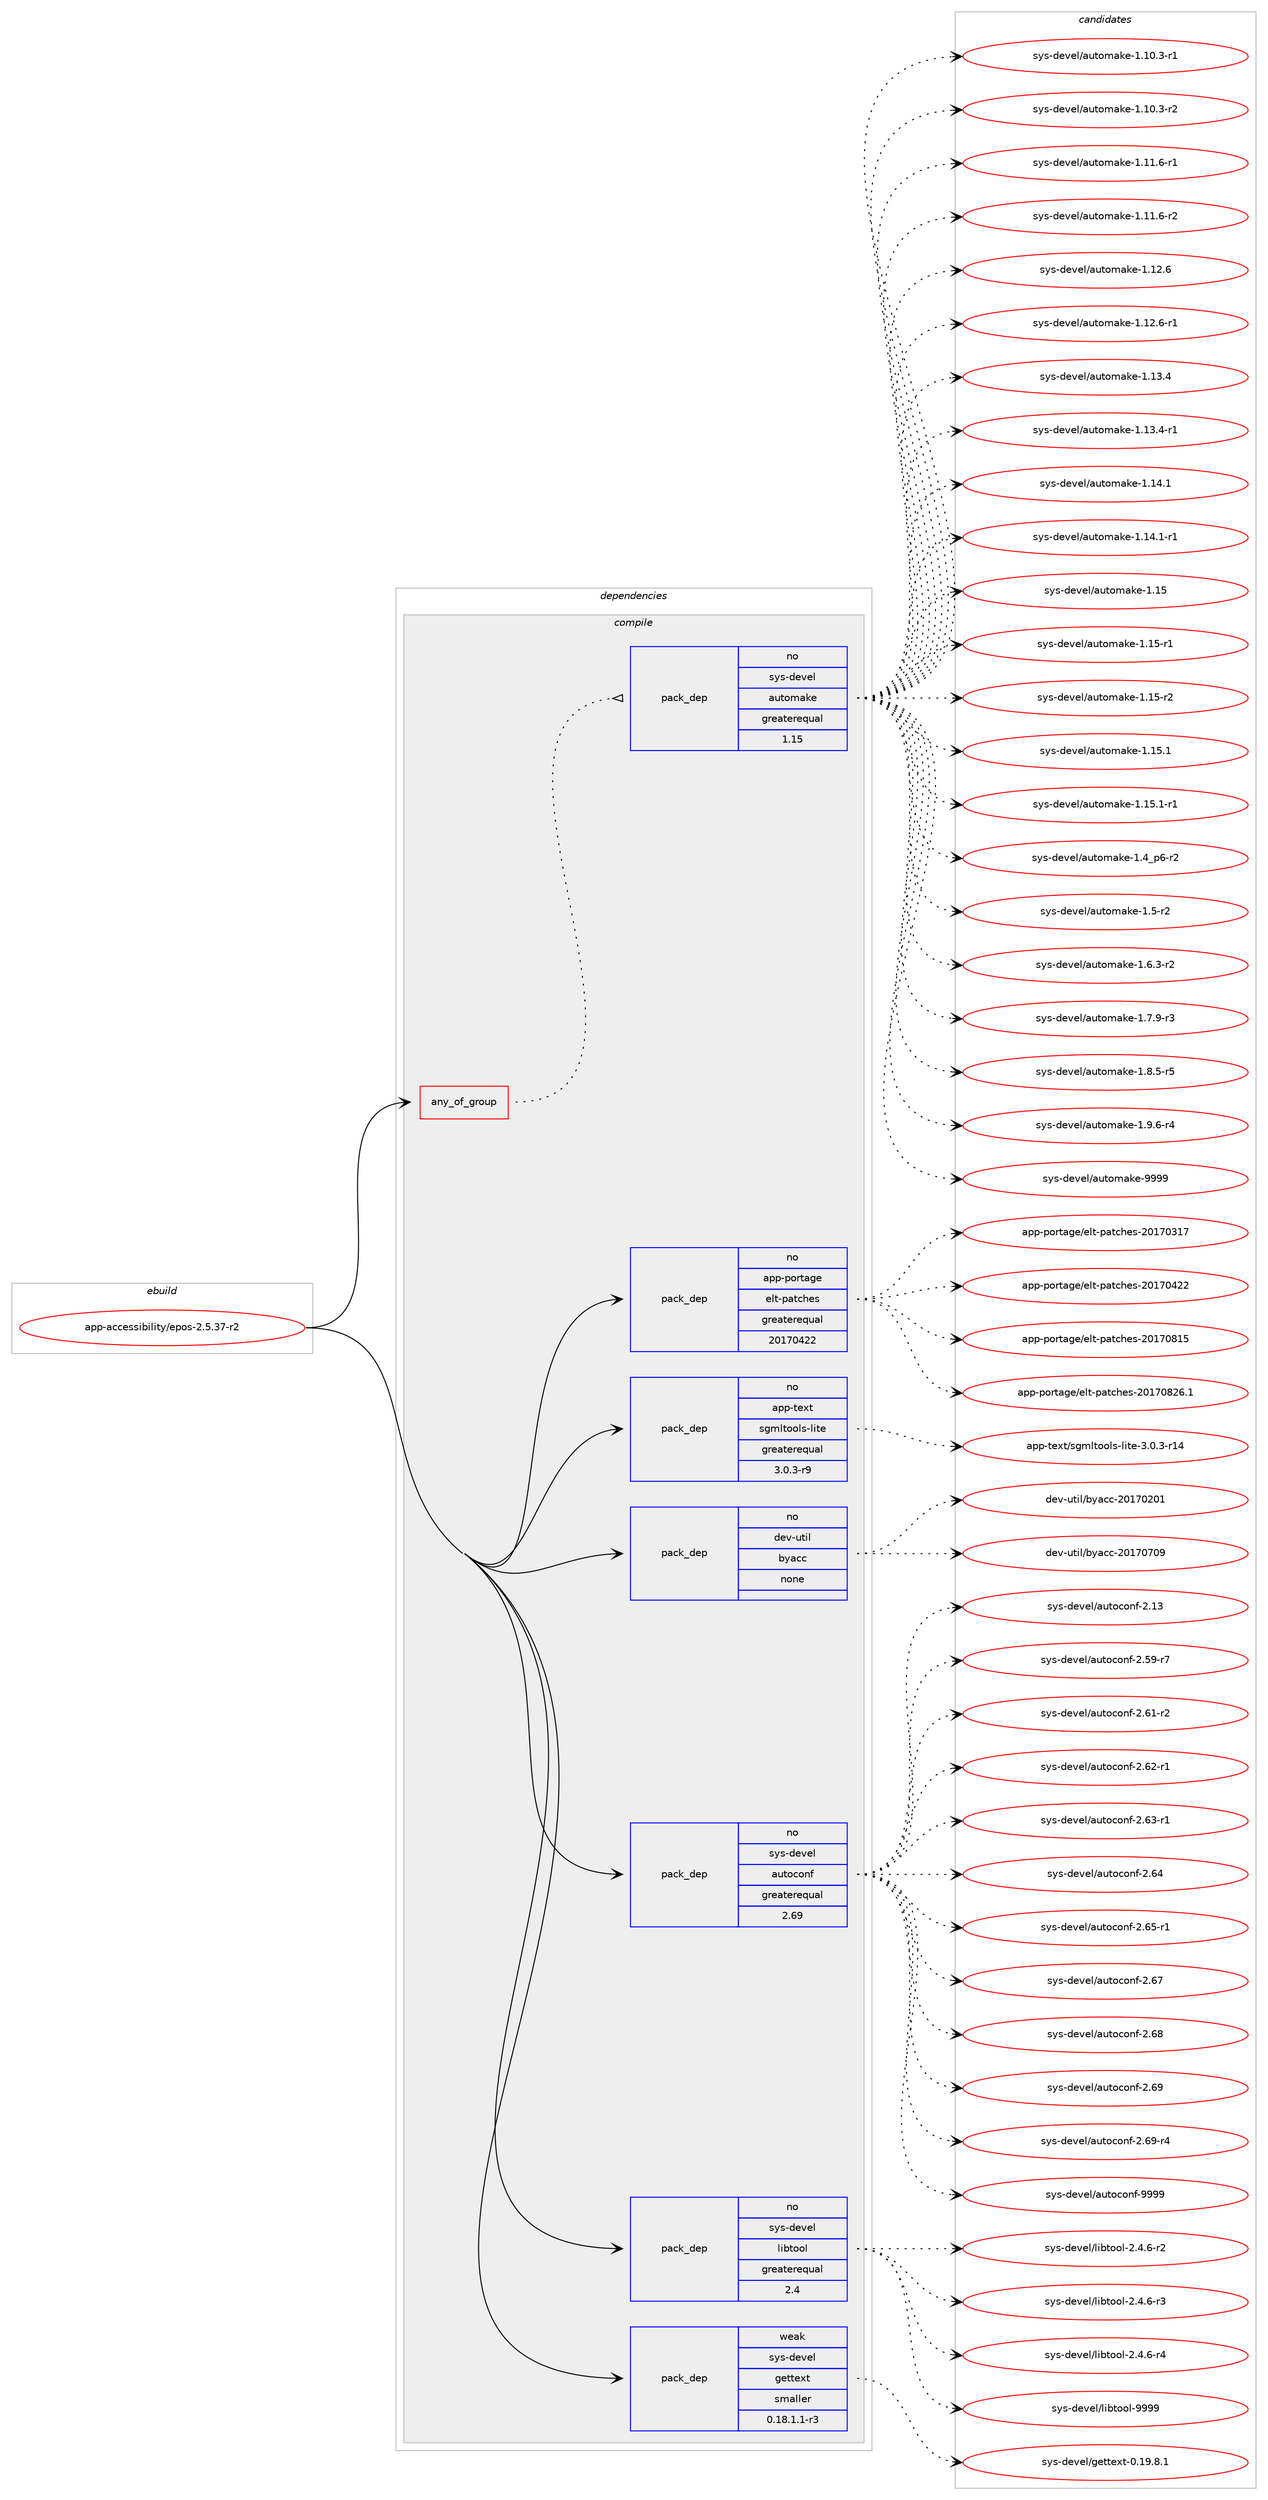 digraph prolog {

# *************
# Graph options
# *************

newrank=true;
concentrate=true;
compound=true;
graph [rankdir=LR,fontname=Helvetica,fontsize=10,ranksep=1.5];#, ranksep=2.5, nodesep=0.2];
edge  [arrowhead=vee];
node  [fontname=Helvetica,fontsize=10];

# **********
# The ebuild
# **********

subgraph cluster_leftcol {
color=gray;
rank=same;
label=<<i>ebuild</i>>;
id [label="app-accessibility/epos-2.5.37-r2", color=red, width=4, href="../app-accessibility/epos-2.5.37-r2.svg"];
}

# ****************
# The dependencies
# ****************

subgraph cluster_midcol {
color=gray;
label=<<i>dependencies</i>>;
subgraph cluster_compile {
fillcolor="#eeeeee";
style=filled;
label=<<i>compile</i>>;
subgraph any3 {
dependency214 [label=<<TABLE BORDER="0" CELLBORDER="1" CELLSPACING="0" CELLPADDING="4"><TR><TD CELLPADDING="10">any_of_group</TD></TR></TABLE>>, shape=none, color=red];subgraph pack172 {
dependency215 [label=<<TABLE BORDER="0" CELLBORDER="1" CELLSPACING="0" CELLPADDING="4" WIDTH="220"><TR><TD ROWSPAN="6" CELLPADDING="30">pack_dep</TD></TR><TR><TD WIDTH="110">no</TD></TR><TR><TD>sys-devel</TD></TR><TR><TD>automake</TD></TR><TR><TD>greaterequal</TD></TR><TR><TD>1.15</TD></TR></TABLE>>, shape=none, color=blue];
}
dependency214:e -> dependency215:w [weight=20,style="dotted",arrowhead="oinv"];
}
id:e -> dependency214:w [weight=20,style="solid",arrowhead="vee"];
subgraph pack173 {
dependency216 [label=<<TABLE BORDER="0" CELLBORDER="1" CELLSPACING="0" CELLPADDING="4" WIDTH="220"><TR><TD ROWSPAN="6" CELLPADDING="30">pack_dep</TD></TR><TR><TD WIDTH="110">no</TD></TR><TR><TD>app-portage</TD></TR><TR><TD>elt-patches</TD></TR><TR><TD>greaterequal</TD></TR><TR><TD>20170422</TD></TR></TABLE>>, shape=none, color=blue];
}
id:e -> dependency216:w [weight=20,style="solid",arrowhead="vee"];
subgraph pack174 {
dependency217 [label=<<TABLE BORDER="0" CELLBORDER="1" CELLSPACING="0" CELLPADDING="4" WIDTH="220"><TR><TD ROWSPAN="6" CELLPADDING="30">pack_dep</TD></TR><TR><TD WIDTH="110">no</TD></TR><TR><TD>app-text</TD></TR><TR><TD>sgmltools-lite</TD></TR><TR><TD>greaterequal</TD></TR><TR><TD>3.0.3-r9</TD></TR></TABLE>>, shape=none, color=blue];
}
id:e -> dependency217:w [weight=20,style="solid",arrowhead="vee"];
subgraph pack175 {
dependency218 [label=<<TABLE BORDER="0" CELLBORDER="1" CELLSPACING="0" CELLPADDING="4" WIDTH="220"><TR><TD ROWSPAN="6" CELLPADDING="30">pack_dep</TD></TR><TR><TD WIDTH="110">no</TD></TR><TR><TD>dev-util</TD></TR><TR><TD>byacc</TD></TR><TR><TD>none</TD></TR><TR><TD></TD></TR></TABLE>>, shape=none, color=blue];
}
id:e -> dependency218:w [weight=20,style="solid",arrowhead="vee"];
subgraph pack176 {
dependency219 [label=<<TABLE BORDER="0" CELLBORDER="1" CELLSPACING="0" CELLPADDING="4" WIDTH="220"><TR><TD ROWSPAN="6" CELLPADDING="30">pack_dep</TD></TR><TR><TD WIDTH="110">no</TD></TR><TR><TD>sys-devel</TD></TR><TR><TD>autoconf</TD></TR><TR><TD>greaterequal</TD></TR><TR><TD>2.69</TD></TR></TABLE>>, shape=none, color=blue];
}
id:e -> dependency219:w [weight=20,style="solid",arrowhead="vee"];
subgraph pack177 {
dependency220 [label=<<TABLE BORDER="0" CELLBORDER="1" CELLSPACING="0" CELLPADDING="4" WIDTH="220"><TR><TD ROWSPAN="6" CELLPADDING="30">pack_dep</TD></TR><TR><TD WIDTH="110">no</TD></TR><TR><TD>sys-devel</TD></TR><TR><TD>libtool</TD></TR><TR><TD>greaterequal</TD></TR><TR><TD>2.4</TD></TR></TABLE>>, shape=none, color=blue];
}
id:e -> dependency220:w [weight=20,style="solid",arrowhead="vee"];
subgraph pack178 {
dependency221 [label=<<TABLE BORDER="0" CELLBORDER="1" CELLSPACING="0" CELLPADDING="4" WIDTH="220"><TR><TD ROWSPAN="6" CELLPADDING="30">pack_dep</TD></TR><TR><TD WIDTH="110">weak</TD></TR><TR><TD>sys-devel</TD></TR><TR><TD>gettext</TD></TR><TR><TD>smaller</TD></TR><TR><TD>0.18.1.1-r3</TD></TR></TABLE>>, shape=none, color=blue];
}
id:e -> dependency221:w [weight=20,style="solid",arrowhead="vee"];
}
subgraph cluster_compileandrun {
fillcolor="#eeeeee";
style=filled;
label=<<i>compile and run</i>>;
}
subgraph cluster_run {
fillcolor="#eeeeee";
style=filled;
label=<<i>run</i>>;
}
}

# **************
# The candidates
# **************

subgraph cluster_choices {
rank=same;
color=gray;
label=<<i>candidates</i>>;

subgraph choice172 {
color=black;
nodesep=1;
choice11512111545100101118101108479711711611110997107101454946494846514511449 [label="sys-devel/automake-1.10.3-r1", color=red, width=4,href="../sys-devel/automake-1.10.3-r1.svg"];
choice11512111545100101118101108479711711611110997107101454946494846514511450 [label="sys-devel/automake-1.10.3-r2", color=red, width=4,href="../sys-devel/automake-1.10.3-r2.svg"];
choice11512111545100101118101108479711711611110997107101454946494946544511449 [label="sys-devel/automake-1.11.6-r1", color=red, width=4,href="../sys-devel/automake-1.11.6-r1.svg"];
choice11512111545100101118101108479711711611110997107101454946494946544511450 [label="sys-devel/automake-1.11.6-r2", color=red, width=4,href="../sys-devel/automake-1.11.6-r2.svg"];
choice1151211154510010111810110847971171161111099710710145494649504654 [label="sys-devel/automake-1.12.6", color=red, width=4,href="../sys-devel/automake-1.12.6.svg"];
choice11512111545100101118101108479711711611110997107101454946495046544511449 [label="sys-devel/automake-1.12.6-r1", color=red, width=4,href="../sys-devel/automake-1.12.6-r1.svg"];
choice1151211154510010111810110847971171161111099710710145494649514652 [label="sys-devel/automake-1.13.4", color=red, width=4,href="../sys-devel/automake-1.13.4.svg"];
choice11512111545100101118101108479711711611110997107101454946495146524511449 [label="sys-devel/automake-1.13.4-r1", color=red, width=4,href="../sys-devel/automake-1.13.4-r1.svg"];
choice1151211154510010111810110847971171161111099710710145494649524649 [label="sys-devel/automake-1.14.1", color=red, width=4,href="../sys-devel/automake-1.14.1.svg"];
choice11512111545100101118101108479711711611110997107101454946495246494511449 [label="sys-devel/automake-1.14.1-r1", color=red, width=4,href="../sys-devel/automake-1.14.1-r1.svg"];
choice115121115451001011181011084797117116111109971071014549464953 [label="sys-devel/automake-1.15", color=red, width=4,href="../sys-devel/automake-1.15.svg"];
choice1151211154510010111810110847971171161111099710710145494649534511449 [label="sys-devel/automake-1.15-r1", color=red, width=4,href="../sys-devel/automake-1.15-r1.svg"];
choice1151211154510010111810110847971171161111099710710145494649534511450 [label="sys-devel/automake-1.15-r2", color=red, width=4,href="../sys-devel/automake-1.15-r2.svg"];
choice1151211154510010111810110847971171161111099710710145494649534649 [label="sys-devel/automake-1.15.1", color=red, width=4,href="../sys-devel/automake-1.15.1.svg"];
choice11512111545100101118101108479711711611110997107101454946495346494511449 [label="sys-devel/automake-1.15.1-r1", color=red, width=4,href="../sys-devel/automake-1.15.1-r1.svg"];
choice115121115451001011181011084797117116111109971071014549465295112544511450 [label="sys-devel/automake-1.4_p6-r2", color=red, width=4,href="../sys-devel/automake-1.4_p6-r2.svg"];
choice11512111545100101118101108479711711611110997107101454946534511450 [label="sys-devel/automake-1.5-r2", color=red, width=4,href="../sys-devel/automake-1.5-r2.svg"];
choice115121115451001011181011084797117116111109971071014549465446514511450 [label="sys-devel/automake-1.6.3-r2", color=red, width=4,href="../sys-devel/automake-1.6.3-r2.svg"];
choice115121115451001011181011084797117116111109971071014549465546574511451 [label="sys-devel/automake-1.7.9-r3", color=red, width=4,href="../sys-devel/automake-1.7.9-r3.svg"];
choice115121115451001011181011084797117116111109971071014549465646534511453 [label="sys-devel/automake-1.8.5-r5", color=red, width=4,href="../sys-devel/automake-1.8.5-r5.svg"];
choice115121115451001011181011084797117116111109971071014549465746544511452 [label="sys-devel/automake-1.9.6-r4", color=red, width=4,href="../sys-devel/automake-1.9.6-r4.svg"];
choice115121115451001011181011084797117116111109971071014557575757 [label="sys-devel/automake-9999", color=red, width=4,href="../sys-devel/automake-9999.svg"];
dependency215:e -> choice11512111545100101118101108479711711611110997107101454946494846514511449:w [style=dotted,weight="100"];
dependency215:e -> choice11512111545100101118101108479711711611110997107101454946494846514511450:w [style=dotted,weight="100"];
dependency215:e -> choice11512111545100101118101108479711711611110997107101454946494946544511449:w [style=dotted,weight="100"];
dependency215:e -> choice11512111545100101118101108479711711611110997107101454946494946544511450:w [style=dotted,weight="100"];
dependency215:e -> choice1151211154510010111810110847971171161111099710710145494649504654:w [style=dotted,weight="100"];
dependency215:e -> choice11512111545100101118101108479711711611110997107101454946495046544511449:w [style=dotted,weight="100"];
dependency215:e -> choice1151211154510010111810110847971171161111099710710145494649514652:w [style=dotted,weight="100"];
dependency215:e -> choice11512111545100101118101108479711711611110997107101454946495146524511449:w [style=dotted,weight="100"];
dependency215:e -> choice1151211154510010111810110847971171161111099710710145494649524649:w [style=dotted,weight="100"];
dependency215:e -> choice11512111545100101118101108479711711611110997107101454946495246494511449:w [style=dotted,weight="100"];
dependency215:e -> choice115121115451001011181011084797117116111109971071014549464953:w [style=dotted,weight="100"];
dependency215:e -> choice1151211154510010111810110847971171161111099710710145494649534511449:w [style=dotted,weight="100"];
dependency215:e -> choice1151211154510010111810110847971171161111099710710145494649534511450:w [style=dotted,weight="100"];
dependency215:e -> choice1151211154510010111810110847971171161111099710710145494649534649:w [style=dotted,weight="100"];
dependency215:e -> choice11512111545100101118101108479711711611110997107101454946495346494511449:w [style=dotted,weight="100"];
dependency215:e -> choice115121115451001011181011084797117116111109971071014549465295112544511450:w [style=dotted,weight="100"];
dependency215:e -> choice11512111545100101118101108479711711611110997107101454946534511450:w [style=dotted,weight="100"];
dependency215:e -> choice115121115451001011181011084797117116111109971071014549465446514511450:w [style=dotted,weight="100"];
dependency215:e -> choice115121115451001011181011084797117116111109971071014549465546574511451:w [style=dotted,weight="100"];
dependency215:e -> choice115121115451001011181011084797117116111109971071014549465646534511453:w [style=dotted,weight="100"];
dependency215:e -> choice115121115451001011181011084797117116111109971071014549465746544511452:w [style=dotted,weight="100"];
dependency215:e -> choice115121115451001011181011084797117116111109971071014557575757:w [style=dotted,weight="100"];
}
subgraph choice173 {
color=black;
nodesep=1;
choice97112112451121111141169710310147101108116451129711699104101115455048495548514955 [label="app-portage/elt-patches-20170317", color=red, width=4,href="../app-portage/elt-patches-20170317.svg"];
choice97112112451121111141169710310147101108116451129711699104101115455048495548525050 [label="app-portage/elt-patches-20170422", color=red, width=4,href="../app-portage/elt-patches-20170422.svg"];
choice97112112451121111141169710310147101108116451129711699104101115455048495548564953 [label="app-portage/elt-patches-20170815", color=red, width=4,href="../app-portage/elt-patches-20170815.svg"];
choice971121124511211111411697103101471011081164511297116991041011154550484955485650544649 [label="app-portage/elt-patches-20170826.1", color=red, width=4,href="../app-portage/elt-patches-20170826.1.svg"];
dependency216:e -> choice97112112451121111141169710310147101108116451129711699104101115455048495548514955:w [style=dotted,weight="100"];
dependency216:e -> choice97112112451121111141169710310147101108116451129711699104101115455048495548525050:w [style=dotted,weight="100"];
dependency216:e -> choice97112112451121111141169710310147101108116451129711699104101115455048495548564953:w [style=dotted,weight="100"];
dependency216:e -> choice971121124511211111411697103101471011081164511297116991041011154550484955485650544649:w [style=dotted,weight="100"];
}
subgraph choice174 {
color=black;
nodesep=1;
choice97112112451161011201164711510310910811611111110811545108105116101455146484651451144952 [label="app-text/sgmltools-lite-3.0.3-r14", color=red, width=4,href="../app-text/sgmltools-lite-3.0.3-r14.svg"];
dependency217:e -> choice97112112451161011201164711510310910811611111110811545108105116101455146484651451144952:w [style=dotted,weight="100"];
}
subgraph choice175 {
color=black;
nodesep=1;
choice100101118451171161051084798121979999455048495548504849 [label="dev-util/byacc-20170201", color=red, width=4,href="../dev-util/byacc-20170201.svg"];
choice100101118451171161051084798121979999455048495548554857 [label="dev-util/byacc-20170709", color=red, width=4,href="../dev-util/byacc-20170709.svg"];
dependency218:e -> choice100101118451171161051084798121979999455048495548504849:w [style=dotted,weight="100"];
dependency218:e -> choice100101118451171161051084798121979999455048495548554857:w [style=dotted,weight="100"];
}
subgraph choice176 {
color=black;
nodesep=1;
choice115121115451001011181011084797117116111991111101024550464951 [label="sys-devel/autoconf-2.13", color=red, width=4,href="../sys-devel/autoconf-2.13.svg"];
choice1151211154510010111810110847971171161119911111010245504653574511455 [label="sys-devel/autoconf-2.59-r7", color=red, width=4,href="../sys-devel/autoconf-2.59-r7.svg"];
choice1151211154510010111810110847971171161119911111010245504654494511450 [label="sys-devel/autoconf-2.61-r2", color=red, width=4,href="../sys-devel/autoconf-2.61-r2.svg"];
choice1151211154510010111810110847971171161119911111010245504654504511449 [label="sys-devel/autoconf-2.62-r1", color=red, width=4,href="../sys-devel/autoconf-2.62-r1.svg"];
choice1151211154510010111810110847971171161119911111010245504654514511449 [label="sys-devel/autoconf-2.63-r1", color=red, width=4,href="../sys-devel/autoconf-2.63-r1.svg"];
choice115121115451001011181011084797117116111991111101024550465452 [label="sys-devel/autoconf-2.64", color=red, width=4,href="../sys-devel/autoconf-2.64.svg"];
choice1151211154510010111810110847971171161119911111010245504654534511449 [label="sys-devel/autoconf-2.65-r1", color=red, width=4,href="../sys-devel/autoconf-2.65-r1.svg"];
choice115121115451001011181011084797117116111991111101024550465455 [label="sys-devel/autoconf-2.67", color=red, width=4,href="../sys-devel/autoconf-2.67.svg"];
choice115121115451001011181011084797117116111991111101024550465456 [label="sys-devel/autoconf-2.68", color=red, width=4,href="../sys-devel/autoconf-2.68.svg"];
choice115121115451001011181011084797117116111991111101024550465457 [label="sys-devel/autoconf-2.69", color=red, width=4,href="../sys-devel/autoconf-2.69.svg"];
choice1151211154510010111810110847971171161119911111010245504654574511452 [label="sys-devel/autoconf-2.69-r4", color=red, width=4,href="../sys-devel/autoconf-2.69-r4.svg"];
choice115121115451001011181011084797117116111991111101024557575757 [label="sys-devel/autoconf-9999", color=red, width=4,href="../sys-devel/autoconf-9999.svg"];
dependency219:e -> choice115121115451001011181011084797117116111991111101024550464951:w [style=dotted,weight="100"];
dependency219:e -> choice1151211154510010111810110847971171161119911111010245504653574511455:w [style=dotted,weight="100"];
dependency219:e -> choice1151211154510010111810110847971171161119911111010245504654494511450:w [style=dotted,weight="100"];
dependency219:e -> choice1151211154510010111810110847971171161119911111010245504654504511449:w [style=dotted,weight="100"];
dependency219:e -> choice1151211154510010111810110847971171161119911111010245504654514511449:w [style=dotted,weight="100"];
dependency219:e -> choice115121115451001011181011084797117116111991111101024550465452:w [style=dotted,weight="100"];
dependency219:e -> choice1151211154510010111810110847971171161119911111010245504654534511449:w [style=dotted,weight="100"];
dependency219:e -> choice115121115451001011181011084797117116111991111101024550465455:w [style=dotted,weight="100"];
dependency219:e -> choice115121115451001011181011084797117116111991111101024550465456:w [style=dotted,weight="100"];
dependency219:e -> choice115121115451001011181011084797117116111991111101024550465457:w [style=dotted,weight="100"];
dependency219:e -> choice1151211154510010111810110847971171161119911111010245504654574511452:w [style=dotted,weight="100"];
dependency219:e -> choice115121115451001011181011084797117116111991111101024557575757:w [style=dotted,weight="100"];
}
subgraph choice177 {
color=black;
nodesep=1;
choice1151211154510010111810110847108105981161111111084550465246544511450 [label="sys-devel/libtool-2.4.6-r2", color=red, width=4,href="../sys-devel/libtool-2.4.6-r2.svg"];
choice1151211154510010111810110847108105981161111111084550465246544511451 [label="sys-devel/libtool-2.4.6-r3", color=red, width=4,href="../sys-devel/libtool-2.4.6-r3.svg"];
choice1151211154510010111810110847108105981161111111084550465246544511452 [label="sys-devel/libtool-2.4.6-r4", color=red, width=4,href="../sys-devel/libtool-2.4.6-r4.svg"];
choice1151211154510010111810110847108105981161111111084557575757 [label="sys-devel/libtool-9999", color=red, width=4,href="../sys-devel/libtool-9999.svg"];
dependency220:e -> choice1151211154510010111810110847108105981161111111084550465246544511450:w [style=dotted,weight="100"];
dependency220:e -> choice1151211154510010111810110847108105981161111111084550465246544511451:w [style=dotted,weight="100"];
dependency220:e -> choice1151211154510010111810110847108105981161111111084550465246544511452:w [style=dotted,weight="100"];
dependency220:e -> choice1151211154510010111810110847108105981161111111084557575757:w [style=dotted,weight="100"];
}
subgraph choice178 {
color=black;
nodesep=1;
choice1151211154510010111810110847103101116116101120116454846495746564649 [label="sys-devel/gettext-0.19.8.1", color=red, width=4,href="../sys-devel/gettext-0.19.8.1.svg"];
dependency221:e -> choice1151211154510010111810110847103101116116101120116454846495746564649:w [style=dotted,weight="100"];
}
}

}
